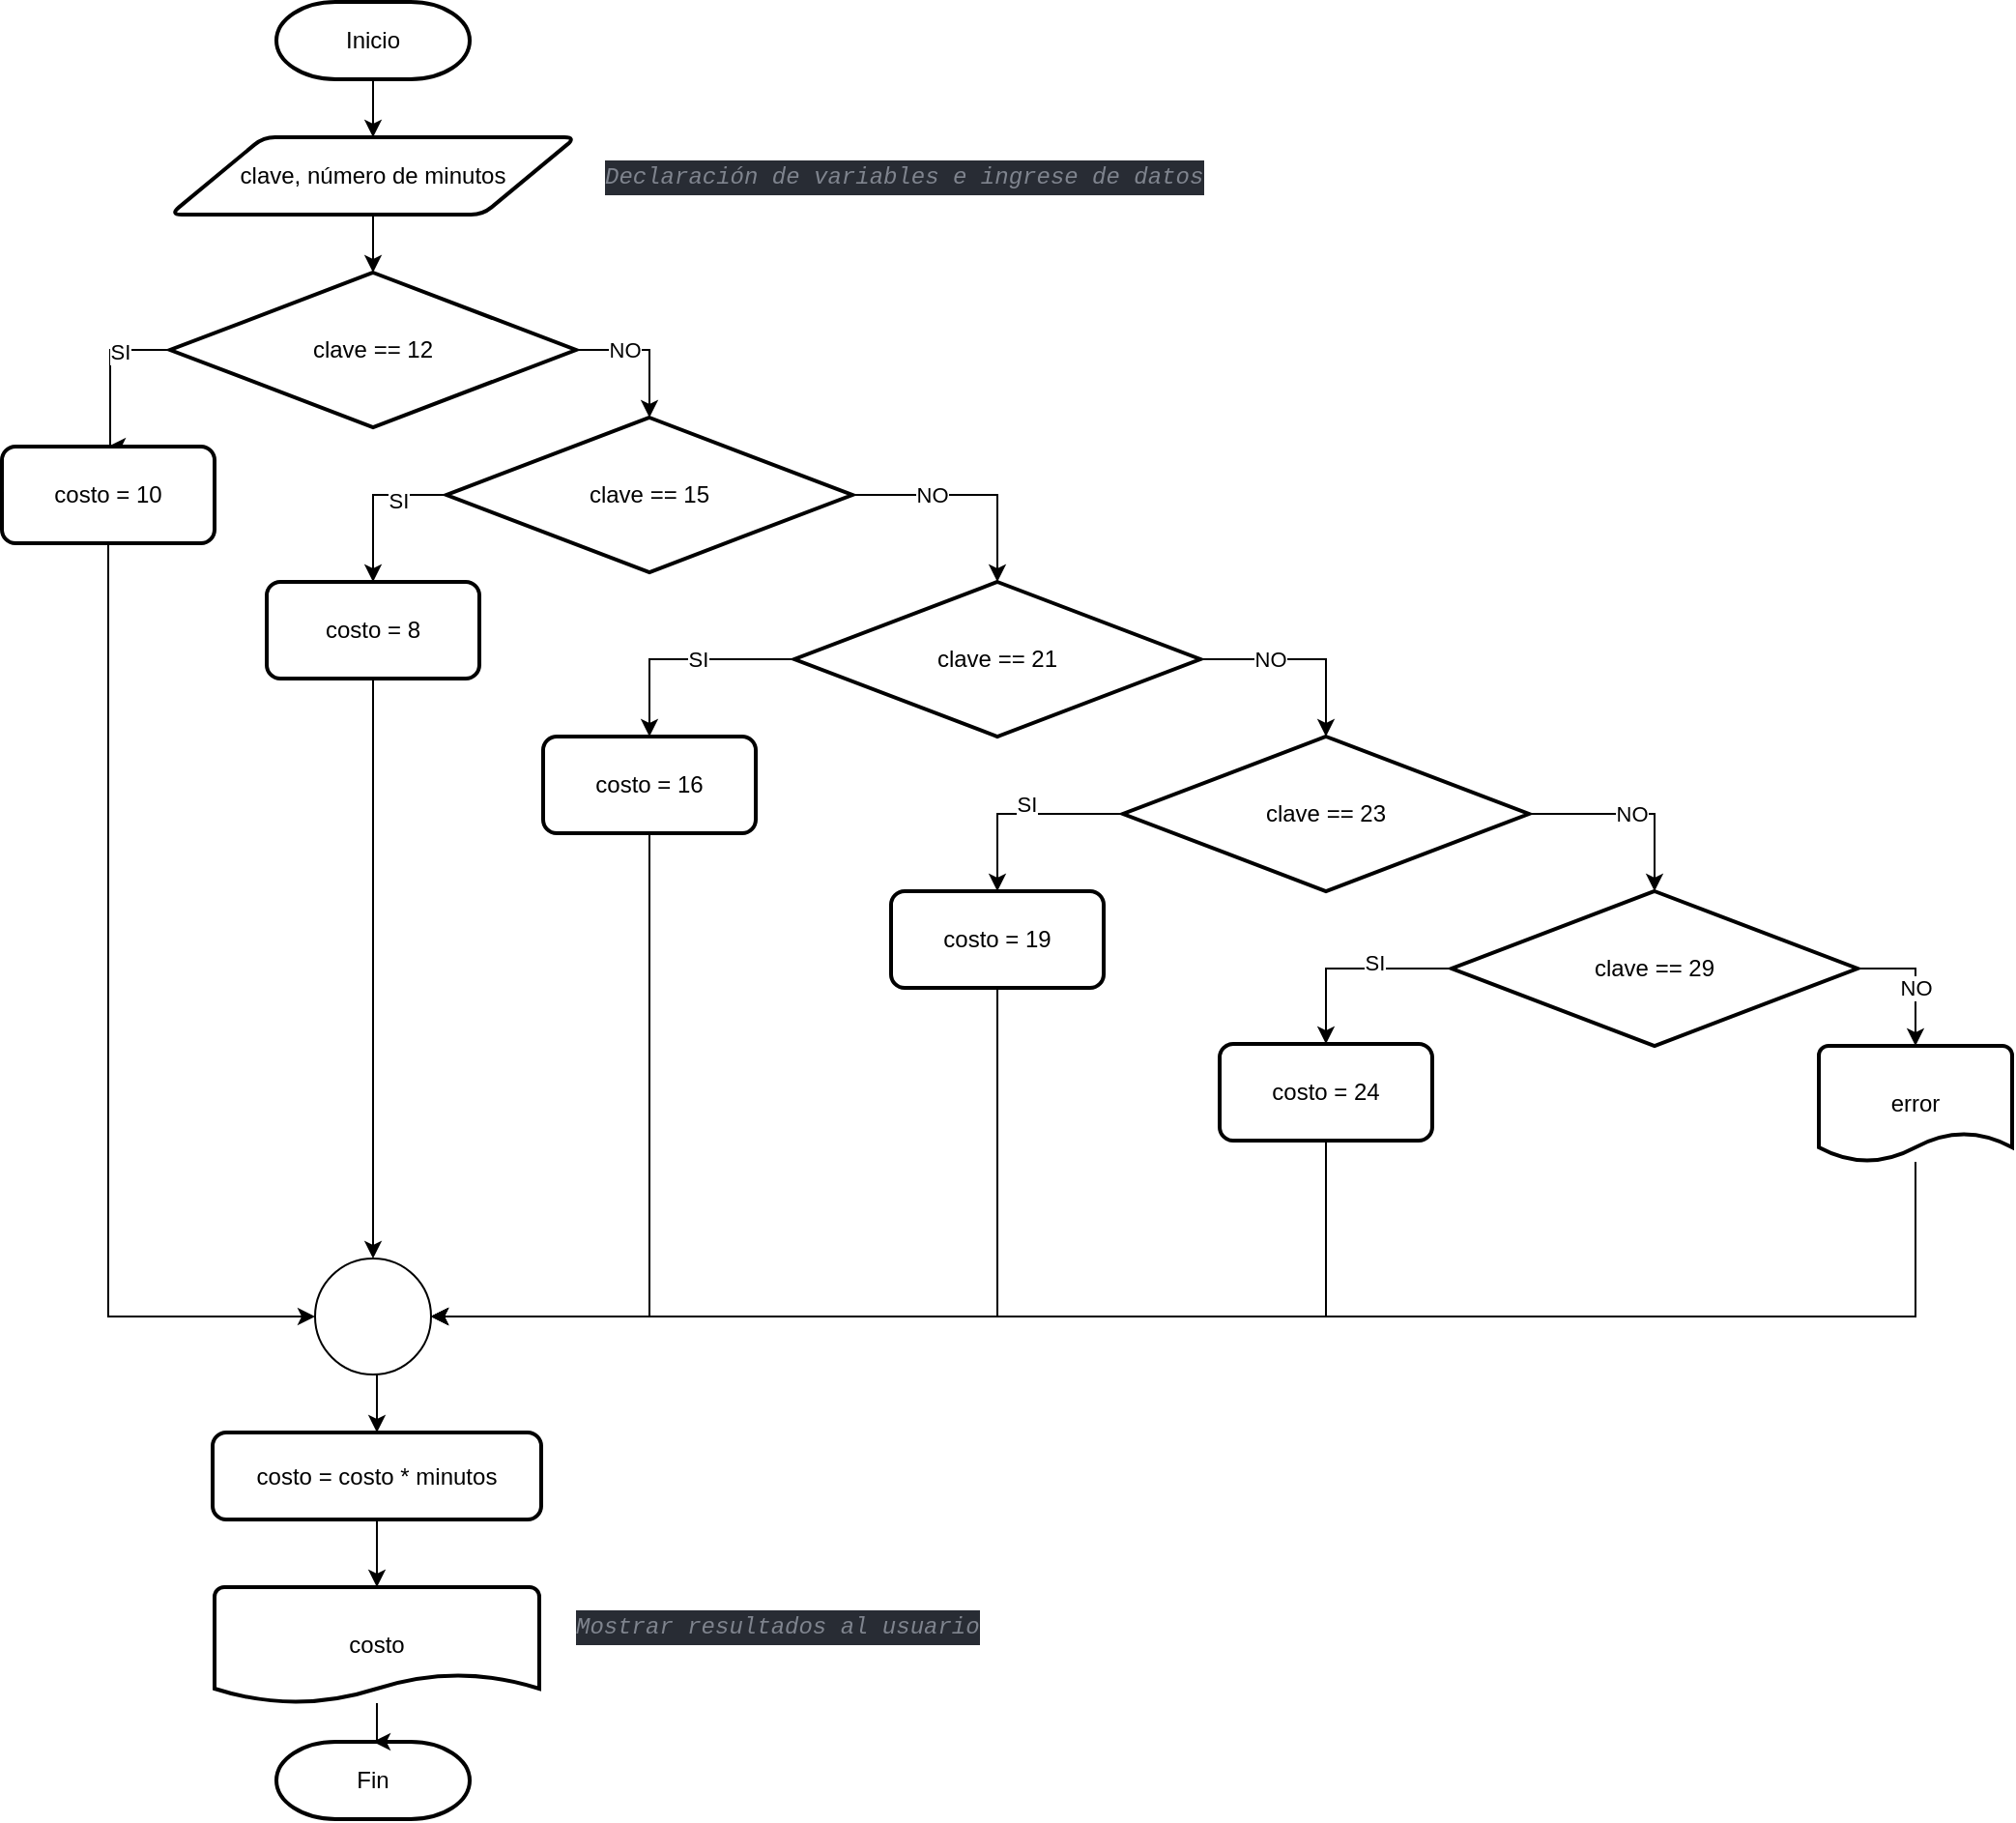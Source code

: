 <mxfile version="20.2.8" type="github">
  <diagram id="_7gHF4FJl2DyIEVRQQif" name="Page-1">
    <mxGraphModel dx="1285" dy="965" grid="1" gridSize="10" guides="1" tooltips="1" connect="1" arrows="1" fold="1" page="1" pageScale="1" pageWidth="827" pageHeight="1169" math="0" shadow="0">
      <root>
        <mxCell id="0" />
        <mxCell id="1" parent="0" />
        <mxCell id="1jp5Le5mLZJZP9R2YTAu-1" value="Inicio" style="strokeWidth=2;html=1;shape=mxgraph.flowchart.terminator;whiteSpace=wrap;" vertex="1" parent="1">
          <mxGeometry x="212" y="20" width="100" height="40" as="geometry" />
        </mxCell>
        <mxCell id="1jp5Le5mLZJZP9R2YTAu-2" style="edgeStyle=orthogonalEdgeStyle;rounded=0;orthogonalLoop=1;jettySize=auto;html=1;exitX=0.5;exitY=1;exitDx=0;exitDy=0;entryX=0.5;entryY=0;entryDx=0;entryDy=0;entryPerimeter=0;" edge="1" parent="1" source="1jp5Le5mLZJZP9R2YTAu-3" target="1jp5Le5mLZJZP9R2YTAu-10">
          <mxGeometry relative="1" as="geometry" />
        </mxCell>
        <mxCell id="1jp5Le5mLZJZP9R2YTAu-3" value="clave, número de minutos" style="shape=parallelogram;html=1;strokeWidth=2;perimeter=parallelogramPerimeter;whiteSpace=wrap;rounded=1;arcSize=12;size=0.23;" vertex="1" parent="1">
          <mxGeometry x="157" y="90" width="210" height="40" as="geometry" />
        </mxCell>
        <mxCell id="1jp5Le5mLZJZP9R2YTAu-4" value="Fin" style="strokeWidth=2;html=1;shape=mxgraph.flowchart.terminator;whiteSpace=wrap;" vertex="1" parent="1">
          <mxGeometry x="212" y="920" width="100" height="40" as="geometry" />
        </mxCell>
        <mxCell id="1jp5Le5mLZJZP9R2YTAu-5" value="" style="endArrow=classic;html=1;rounded=0;exitX=0.5;exitY=1;exitDx=0;exitDy=0;exitPerimeter=0;entryX=0.5;entryY=0;entryDx=0;entryDy=0;" edge="1" parent="1" source="1jp5Le5mLZJZP9R2YTAu-1" target="1jp5Le5mLZJZP9R2YTAu-3">
          <mxGeometry width="50" height="50" relative="1" as="geometry">
            <mxPoint x="85" y="220" as="sourcePoint" />
            <mxPoint x="135" y="170" as="targetPoint" />
          </mxGeometry>
        </mxCell>
        <mxCell id="1jp5Le5mLZJZP9R2YTAu-6" style="edgeStyle=orthogonalEdgeStyle;rounded=0;orthogonalLoop=1;jettySize=auto;html=1;exitX=0;exitY=0.5;exitDx=0;exitDy=0;exitPerimeter=0;entryX=0.5;entryY=0;entryDx=0;entryDy=0;" edge="1" parent="1" source="1jp5Le5mLZJZP9R2YTAu-10" target="1jp5Le5mLZJZP9R2YTAu-16">
          <mxGeometry relative="1" as="geometry">
            <mxPoint x="150" y="310" as="targetPoint" />
            <Array as="points">
              <mxPoint x="126" y="200" />
            </Array>
          </mxGeometry>
        </mxCell>
        <mxCell id="1jp5Le5mLZJZP9R2YTAu-7" value="SI" style="edgeLabel;html=1;align=center;verticalAlign=middle;resizable=0;points=[];" vertex="1" connectable="0" parent="1jp5Le5mLZJZP9R2YTAu-6">
          <mxGeometry x="-0.349" y="1" relative="1" as="geometry">
            <mxPoint as="offset" />
          </mxGeometry>
        </mxCell>
        <mxCell id="1jp5Le5mLZJZP9R2YTAu-8" style="edgeStyle=orthogonalEdgeStyle;rounded=0;orthogonalLoop=1;jettySize=auto;html=1;exitX=1;exitY=0.5;exitDx=0;exitDy=0;exitPerimeter=0;entryX=0.5;entryY=0;entryDx=0;entryDy=0;entryPerimeter=0;" edge="1" parent="1" source="1jp5Le5mLZJZP9R2YTAu-10" target="1jp5Le5mLZJZP9R2YTAu-19">
          <mxGeometry relative="1" as="geometry">
            <mxPoint x="550" y="190" as="targetPoint" />
            <Array as="points">
              <mxPoint x="405" y="200" />
            </Array>
          </mxGeometry>
        </mxCell>
        <mxCell id="1jp5Le5mLZJZP9R2YTAu-9" value="NO" style="edgeLabel;html=1;align=center;verticalAlign=middle;resizable=0;points=[];" vertex="1" connectable="0" parent="1jp5Le5mLZJZP9R2YTAu-8">
          <mxGeometry x="-0.323" relative="1" as="geometry">
            <mxPoint as="offset" />
          </mxGeometry>
        </mxCell>
        <mxCell id="1jp5Le5mLZJZP9R2YTAu-10" value="clave == 12" style="strokeWidth=2;html=1;shape=mxgraph.flowchart.decision;whiteSpace=wrap;" vertex="1" parent="1">
          <mxGeometry x="157" y="160" width="210" height="80" as="geometry" />
        </mxCell>
        <mxCell id="1jp5Le5mLZJZP9R2YTAu-11" style="edgeStyle=orthogonalEdgeStyle;rounded=0;orthogonalLoop=1;jettySize=auto;html=1;entryX=0.5;entryY=0;entryDx=0;entryDy=0;entryPerimeter=0;" edge="1" parent="1" source="1jp5Le5mLZJZP9R2YTAu-12" target="1jp5Le5mLZJZP9R2YTAu-4">
          <mxGeometry relative="1" as="geometry" />
        </mxCell>
        <mxCell id="1jp5Le5mLZJZP9R2YTAu-12" value="costo" style="strokeWidth=2;html=1;shape=mxgraph.flowchart.document2;whiteSpace=wrap;size=0.25;" vertex="1" parent="1">
          <mxGeometry x="180" y="840" width="168" height="60" as="geometry" />
        </mxCell>
        <mxCell id="1jp5Le5mLZJZP9R2YTAu-13" value="&lt;meta charset=&quot;utf-8&quot;&gt;&lt;div style=&quot;font-style: normal; font-variant-caps: normal; font-weight: normal; letter-spacing: normal; text-align: start; text-indent: 0px; text-transform: none; word-spacing: 0px; -webkit-text-stroke-width: 0px; text-decoration: none; color: rgb(171, 178, 191); background-color: rgb(40, 44, 52); font-family: &amp;quot;Fira Code&amp;quot;, &amp;quot;Menlo for Powerline&amp;quot;, Menlo, Monaco, &amp;quot;Courier New&amp;quot;, monospace; font-size: 12px; line-height: 18px;&quot;&gt;&lt;div&gt;&lt;span style=&quot;color: rgb(127, 132, 142); font-style: italic;&quot;&gt;Declaración de variables e ingrese de datos&lt;/span&gt;&lt;/div&gt;&lt;/div&gt;" style="text;whiteSpace=wrap;html=1;" vertex="1" parent="1">
          <mxGeometry x="380" y="95" width="340" height="30" as="geometry" />
        </mxCell>
        <mxCell id="1jp5Le5mLZJZP9R2YTAu-14" value="&lt;div style=&quot;font-style: normal; font-variant-caps: normal; font-weight: normal; letter-spacing: normal; text-align: start; text-indent: 0px; text-transform: none; word-spacing: 0px; -webkit-text-stroke-width: 0px; text-decoration: none; color: rgb(171, 178, 191); background-color: rgb(40, 44, 52); font-family: &amp;quot;Fira Code&amp;quot;, &amp;quot;Menlo for Powerline&amp;quot;, Menlo, Monaco, &amp;quot;Courier New&amp;quot;, monospace; font-size: 12px; line-height: 18px;&quot;&gt;&lt;div&gt;&lt;span style=&quot;color: rgb(127, 132, 142); font-style: italic;&quot;&gt;Mostrar resultados al usuario&lt;/span&gt;&lt;/div&gt;&lt;/div&gt;" style="text;whiteSpace=wrap;html=1;" vertex="1" parent="1">
          <mxGeometry x="365" y="845" width="240" height="30" as="geometry" />
        </mxCell>
        <mxCell id="1jp5Le5mLZJZP9R2YTAu-48" style="edgeStyle=orthogonalEdgeStyle;rounded=0;orthogonalLoop=1;jettySize=auto;html=1;exitX=0.5;exitY=1;exitDx=0;exitDy=0;entryX=0;entryY=0.5;entryDx=0;entryDy=0;entryPerimeter=0;" edge="1" parent="1" source="1jp5Le5mLZJZP9R2YTAu-16" target="1jp5Le5mLZJZP9R2YTAu-47">
          <mxGeometry relative="1" as="geometry" />
        </mxCell>
        <mxCell id="1jp5Le5mLZJZP9R2YTAu-16" value="costo = 10" style="rounded=1;whiteSpace=wrap;html=1;absoluteArcSize=1;arcSize=14;strokeWidth=2;" vertex="1" parent="1">
          <mxGeometry x="70" y="250" width="110" height="50" as="geometry" />
        </mxCell>
        <mxCell id="1jp5Le5mLZJZP9R2YTAu-36" style="edgeStyle=orthogonalEdgeStyle;rounded=0;orthogonalLoop=1;jettySize=auto;html=1;exitX=0;exitY=0.5;exitDx=0;exitDy=0;exitPerimeter=0;entryX=0.5;entryY=0;entryDx=0;entryDy=0;" edge="1" parent="1" source="1jp5Le5mLZJZP9R2YTAu-19" target="1jp5Le5mLZJZP9R2YTAu-31">
          <mxGeometry relative="1" as="geometry" />
        </mxCell>
        <mxCell id="1jp5Le5mLZJZP9R2YTAu-40" value="SI" style="edgeLabel;html=1;align=center;verticalAlign=middle;resizable=0;points=[];" vertex="1" connectable="0" parent="1jp5Le5mLZJZP9R2YTAu-36">
          <mxGeometry x="-0.398" y="3" relative="1" as="geometry">
            <mxPoint as="offset" />
          </mxGeometry>
        </mxCell>
        <mxCell id="1jp5Le5mLZJZP9R2YTAu-19" value="clave == 15" style="strokeWidth=2;html=1;shape=mxgraph.flowchart.decision;whiteSpace=wrap;" vertex="1" parent="1">
          <mxGeometry x="300" y="235" width="210" height="80" as="geometry" />
        </mxCell>
        <mxCell id="1jp5Le5mLZJZP9R2YTAu-37" style="edgeStyle=orthogonalEdgeStyle;rounded=0;orthogonalLoop=1;jettySize=auto;html=1;exitX=0;exitY=0.5;exitDx=0;exitDy=0;exitPerimeter=0;entryX=0.5;entryY=0;entryDx=0;entryDy=0;" edge="1" parent="1" source="1jp5Le5mLZJZP9R2YTAu-20" target="1jp5Le5mLZJZP9R2YTAu-33">
          <mxGeometry relative="1" as="geometry" />
        </mxCell>
        <mxCell id="1jp5Le5mLZJZP9R2YTAu-41" value="SI" style="edgeLabel;html=1;align=center;verticalAlign=middle;resizable=0;points=[];" vertex="1" connectable="0" parent="1jp5Le5mLZJZP9R2YTAu-37">
          <mxGeometry x="-0.13" relative="1" as="geometry">
            <mxPoint as="offset" />
          </mxGeometry>
        </mxCell>
        <mxCell id="1jp5Le5mLZJZP9R2YTAu-20" value="clave == 21" style="strokeWidth=2;html=1;shape=mxgraph.flowchart.decision;whiteSpace=wrap;" vertex="1" parent="1">
          <mxGeometry x="480" y="320" width="210" height="80" as="geometry" />
        </mxCell>
        <mxCell id="1jp5Le5mLZJZP9R2YTAu-21" style="edgeStyle=orthogonalEdgeStyle;rounded=0;orthogonalLoop=1;jettySize=auto;html=1;exitX=1;exitY=0.5;exitDx=0;exitDy=0;exitPerimeter=0;entryX=0.5;entryY=0;entryDx=0;entryDy=0;entryPerimeter=0;" edge="1" parent="1" source="1jp5Le5mLZJZP9R2YTAu-19" target="1jp5Le5mLZJZP9R2YTAu-20">
          <mxGeometry relative="1" as="geometry">
            <mxPoint x="415" y="245" as="targetPoint" />
            <Array as="points">
              <mxPoint x="585" y="275" />
            </Array>
            <mxPoint x="377" y="210" as="sourcePoint" />
          </mxGeometry>
        </mxCell>
        <mxCell id="1jp5Le5mLZJZP9R2YTAu-22" value="NO" style="edgeLabel;html=1;align=center;verticalAlign=middle;resizable=0;points=[];" vertex="1" connectable="0" parent="1jp5Le5mLZJZP9R2YTAu-21">
          <mxGeometry x="-0.323" relative="1" as="geometry">
            <mxPoint as="offset" />
          </mxGeometry>
        </mxCell>
        <mxCell id="1jp5Le5mLZJZP9R2YTAu-30" value="NO" style="edgeStyle=orthogonalEdgeStyle;rounded=0;orthogonalLoop=1;jettySize=auto;html=1;exitX=1;exitY=0.5;exitDx=0;exitDy=0;exitPerimeter=0;entryX=0.5;entryY=0;entryDx=0;entryDy=0;entryPerimeter=0;" edge="1" parent="1" source="1jp5Le5mLZJZP9R2YTAu-23" target="1jp5Le5mLZJZP9R2YTAu-27">
          <mxGeometry relative="1" as="geometry" />
        </mxCell>
        <mxCell id="1jp5Le5mLZJZP9R2YTAu-38" style="edgeStyle=orthogonalEdgeStyle;rounded=0;orthogonalLoop=1;jettySize=auto;html=1;exitX=0;exitY=0.5;exitDx=0;exitDy=0;exitPerimeter=0;entryX=0.5;entryY=0;entryDx=0;entryDy=0;" edge="1" parent="1" source="1jp5Le5mLZJZP9R2YTAu-23" target="1jp5Le5mLZJZP9R2YTAu-34">
          <mxGeometry relative="1" as="geometry" />
        </mxCell>
        <mxCell id="1jp5Le5mLZJZP9R2YTAu-42" value="SI" style="edgeLabel;html=1;align=center;verticalAlign=middle;resizable=0;points=[];" vertex="1" connectable="0" parent="1jp5Le5mLZJZP9R2YTAu-38">
          <mxGeometry x="-0.048" y="-5" relative="1" as="geometry">
            <mxPoint as="offset" />
          </mxGeometry>
        </mxCell>
        <mxCell id="1jp5Le5mLZJZP9R2YTAu-23" value="clave == 23" style="strokeWidth=2;html=1;shape=mxgraph.flowchart.decision;whiteSpace=wrap;" vertex="1" parent="1">
          <mxGeometry x="650" y="400" width="210" height="80" as="geometry" />
        </mxCell>
        <mxCell id="1jp5Le5mLZJZP9R2YTAu-24" style="edgeStyle=orthogonalEdgeStyle;rounded=0;orthogonalLoop=1;jettySize=auto;html=1;exitX=1;exitY=0.5;exitDx=0;exitDy=0;exitPerimeter=0;entryX=0.5;entryY=0;entryDx=0;entryDy=0;entryPerimeter=0;" edge="1" parent="1" source="1jp5Le5mLZJZP9R2YTAu-20" target="1jp5Le5mLZJZP9R2YTAu-23">
          <mxGeometry relative="1" as="geometry">
            <mxPoint x="690" y="420" as="targetPoint" />
            <Array as="points">
              <mxPoint x="755" y="360" />
            </Array>
            <mxPoint x="520" y="285" as="sourcePoint" />
          </mxGeometry>
        </mxCell>
        <mxCell id="1jp5Le5mLZJZP9R2YTAu-25" value="NO" style="edgeLabel;html=1;align=center;verticalAlign=middle;resizable=0;points=[];" vertex="1" connectable="0" parent="1jp5Le5mLZJZP9R2YTAu-24">
          <mxGeometry x="-0.323" relative="1" as="geometry">
            <mxPoint as="offset" />
          </mxGeometry>
        </mxCell>
        <mxCell id="1jp5Le5mLZJZP9R2YTAu-39" style="edgeStyle=orthogonalEdgeStyle;rounded=0;orthogonalLoop=1;jettySize=auto;html=1;exitX=0;exitY=0.5;exitDx=0;exitDy=0;exitPerimeter=0;entryX=0.5;entryY=0;entryDx=0;entryDy=0;" edge="1" parent="1" source="1jp5Le5mLZJZP9R2YTAu-27" target="1jp5Le5mLZJZP9R2YTAu-35">
          <mxGeometry relative="1" as="geometry" />
        </mxCell>
        <mxCell id="1jp5Le5mLZJZP9R2YTAu-43" value="SI" style="edgeLabel;html=1;align=center;verticalAlign=middle;resizable=0;points=[];" vertex="1" connectable="0" parent="1jp5Le5mLZJZP9R2YTAu-39">
          <mxGeometry x="-0.231" y="-2" relative="1" as="geometry">
            <mxPoint y="-1" as="offset" />
          </mxGeometry>
        </mxCell>
        <mxCell id="1jp5Le5mLZJZP9R2YTAu-56" style="edgeStyle=orthogonalEdgeStyle;rounded=0;orthogonalLoop=1;jettySize=auto;html=1;exitX=1;exitY=0.5;exitDx=0;exitDy=0;exitPerimeter=0;entryX=0.5;entryY=0;entryDx=0;entryDy=0;entryPerimeter=0;" edge="1" parent="1" source="1jp5Le5mLZJZP9R2YTAu-27" target="1jp5Le5mLZJZP9R2YTAu-53">
          <mxGeometry relative="1" as="geometry" />
        </mxCell>
        <mxCell id="1jp5Le5mLZJZP9R2YTAu-57" value="NO" style="edgeLabel;html=1;align=center;verticalAlign=middle;resizable=0;points=[];" vertex="1" connectable="0" parent="1jp5Le5mLZJZP9R2YTAu-56">
          <mxGeometry x="0.143" relative="1" as="geometry">
            <mxPoint as="offset" />
          </mxGeometry>
        </mxCell>
        <mxCell id="1jp5Le5mLZJZP9R2YTAu-27" value="clave == 29" style="strokeWidth=2;html=1;shape=mxgraph.flowchart.decision;whiteSpace=wrap;" vertex="1" parent="1">
          <mxGeometry x="820" y="480" width="210" height="80" as="geometry" />
        </mxCell>
        <mxCell id="1jp5Le5mLZJZP9R2YTAu-49" style="edgeStyle=orthogonalEdgeStyle;rounded=0;orthogonalLoop=1;jettySize=auto;html=1;exitX=0.5;exitY=1;exitDx=0;exitDy=0;entryX=0.5;entryY=0;entryDx=0;entryDy=0;entryPerimeter=0;" edge="1" parent="1" source="1jp5Le5mLZJZP9R2YTAu-31" target="1jp5Le5mLZJZP9R2YTAu-47">
          <mxGeometry relative="1" as="geometry" />
        </mxCell>
        <mxCell id="1jp5Le5mLZJZP9R2YTAu-31" value="costo = 8" style="rounded=1;whiteSpace=wrap;html=1;absoluteArcSize=1;arcSize=14;strokeWidth=2;" vertex="1" parent="1">
          <mxGeometry x="207" y="320" width="110" height="50" as="geometry" />
        </mxCell>
        <mxCell id="1jp5Le5mLZJZP9R2YTAu-50" style="edgeStyle=orthogonalEdgeStyle;rounded=0;orthogonalLoop=1;jettySize=auto;html=1;exitX=0.5;exitY=1;exitDx=0;exitDy=0;entryX=1;entryY=0.5;entryDx=0;entryDy=0;entryPerimeter=0;" edge="1" parent="1" source="1jp5Le5mLZJZP9R2YTAu-33" target="1jp5Le5mLZJZP9R2YTAu-47">
          <mxGeometry relative="1" as="geometry" />
        </mxCell>
        <mxCell id="1jp5Le5mLZJZP9R2YTAu-33" value="costo = 16" style="rounded=1;whiteSpace=wrap;html=1;absoluteArcSize=1;arcSize=14;strokeWidth=2;" vertex="1" parent="1">
          <mxGeometry x="350" y="400" width="110" height="50" as="geometry" />
        </mxCell>
        <mxCell id="1jp5Le5mLZJZP9R2YTAu-51" style="edgeStyle=orthogonalEdgeStyle;rounded=0;orthogonalLoop=1;jettySize=auto;html=1;exitX=0.5;exitY=1;exitDx=0;exitDy=0;entryX=1;entryY=0.5;entryDx=0;entryDy=0;entryPerimeter=0;" edge="1" parent="1" source="1jp5Le5mLZJZP9R2YTAu-34" target="1jp5Le5mLZJZP9R2YTAu-47">
          <mxGeometry relative="1" as="geometry" />
        </mxCell>
        <mxCell id="1jp5Le5mLZJZP9R2YTAu-34" value="costo = 19" style="rounded=1;whiteSpace=wrap;html=1;absoluteArcSize=1;arcSize=14;strokeWidth=2;" vertex="1" parent="1">
          <mxGeometry x="530" y="480" width="110" height="50" as="geometry" />
        </mxCell>
        <mxCell id="1jp5Le5mLZJZP9R2YTAu-52" style="edgeStyle=orthogonalEdgeStyle;rounded=0;orthogonalLoop=1;jettySize=auto;html=1;exitX=0.5;exitY=1;exitDx=0;exitDy=0;entryX=1;entryY=0.5;entryDx=0;entryDy=0;entryPerimeter=0;" edge="1" parent="1" source="1jp5Le5mLZJZP9R2YTAu-35" target="1jp5Le5mLZJZP9R2YTAu-47">
          <mxGeometry relative="1" as="geometry">
            <mxPoint x="630" y="800" as="targetPoint" />
          </mxGeometry>
        </mxCell>
        <mxCell id="1jp5Le5mLZJZP9R2YTAu-35" value="costo = 24" style="rounded=1;whiteSpace=wrap;html=1;absoluteArcSize=1;arcSize=14;strokeWidth=2;" vertex="1" parent="1">
          <mxGeometry x="700" y="559" width="110" height="50" as="geometry" />
        </mxCell>
        <mxCell id="1jp5Le5mLZJZP9R2YTAu-61" style="edgeStyle=orthogonalEdgeStyle;rounded=0;orthogonalLoop=1;jettySize=auto;html=1;exitX=0.5;exitY=1;exitDx=0;exitDy=0;exitPerimeter=0;entryX=0.5;entryY=0;entryDx=0;entryDy=0;" edge="1" parent="1" source="1jp5Le5mLZJZP9R2YTAu-47" target="1jp5Le5mLZJZP9R2YTAu-60">
          <mxGeometry relative="1" as="geometry" />
        </mxCell>
        <mxCell id="1jp5Le5mLZJZP9R2YTAu-47" value="" style="verticalLabelPosition=bottom;verticalAlign=top;html=1;shape=mxgraph.flowchart.on-page_reference;" vertex="1" parent="1">
          <mxGeometry x="232" y="670" width="60" height="60" as="geometry" />
        </mxCell>
        <mxCell id="1jp5Le5mLZJZP9R2YTAu-58" style="edgeStyle=orthogonalEdgeStyle;rounded=0;orthogonalLoop=1;jettySize=auto;html=1;entryX=1;entryY=0.5;entryDx=0;entryDy=0;entryPerimeter=0;" edge="1" parent="1" source="1jp5Le5mLZJZP9R2YTAu-53" target="1jp5Le5mLZJZP9R2YTAu-47">
          <mxGeometry relative="1" as="geometry">
            <Array as="points">
              <mxPoint x="1060" y="700" />
            </Array>
          </mxGeometry>
        </mxCell>
        <mxCell id="1jp5Le5mLZJZP9R2YTAu-53" value="error" style="strokeWidth=2;html=1;shape=mxgraph.flowchart.document2;whiteSpace=wrap;size=0.25;" vertex="1" parent="1">
          <mxGeometry x="1010" y="560" width="100" height="60" as="geometry" />
        </mxCell>
        <mxCell id="1jp5Le5mLZJZP9R2YTAu-62" style="edgeStyle=orthogonalEdgeStyle;rounded=0;orthogonalLoop=1;jettySize=auto;html=1;exitX=0.5;exitY=1;exitDx=0;exitDy=0;entryX=0.5;entryY=0;entryDx=0;entryDy=0;entryPerimeter=0;" edge="1" parent="1" source="1jp5Le5mLZJZP9R2YTAu-60" target="1jp5Le5mLZJZP9R2YTAu-12">
          <mxGeometry relative="1" as="geometry" />
        </mxCell>
        <mxCell id="1jp5Le5mLZJZP9R2YTAu-60" value="costo = costo * minutos" style="rounded=1;whiteSpace=wrap;html=1;absoluteArcSize=1;arcSize=14;strokeWidth=2;" vertex="1" parent="1">
          <mxGeometry x="179" y="760" width="170" height="45" as="geometry" />
        </mxCell>
      </root>
    </mxGraphModel>
  </diagram>
</mxfile>
